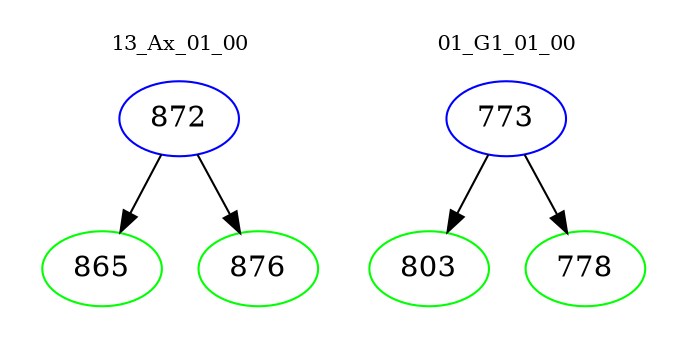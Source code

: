 digraph{
subgraph cluster_0 {
color = white
label = "13_Ax_01_00";
fontsize=10;
T0_872 [label="872", color="blue"]
T0_872 -> T0_865 [color="black"]
T0_865 [label="865", color="green"]
T0_872 -> T0_876 [color="black"]
T0_876 [label="876", color="green"]
}
subgraph cluster_1 {
color = white
label = "01_G1_01_00";
fontsize=10;
T1_773 [label="773", color="blue"]
T1_773 -> T1_803 [color="black"]
T1_803 [label="803", color="green"]
T1_773 -> T1_778 [color="black"]
T1_778 [label="778", color="green"]
}
}
